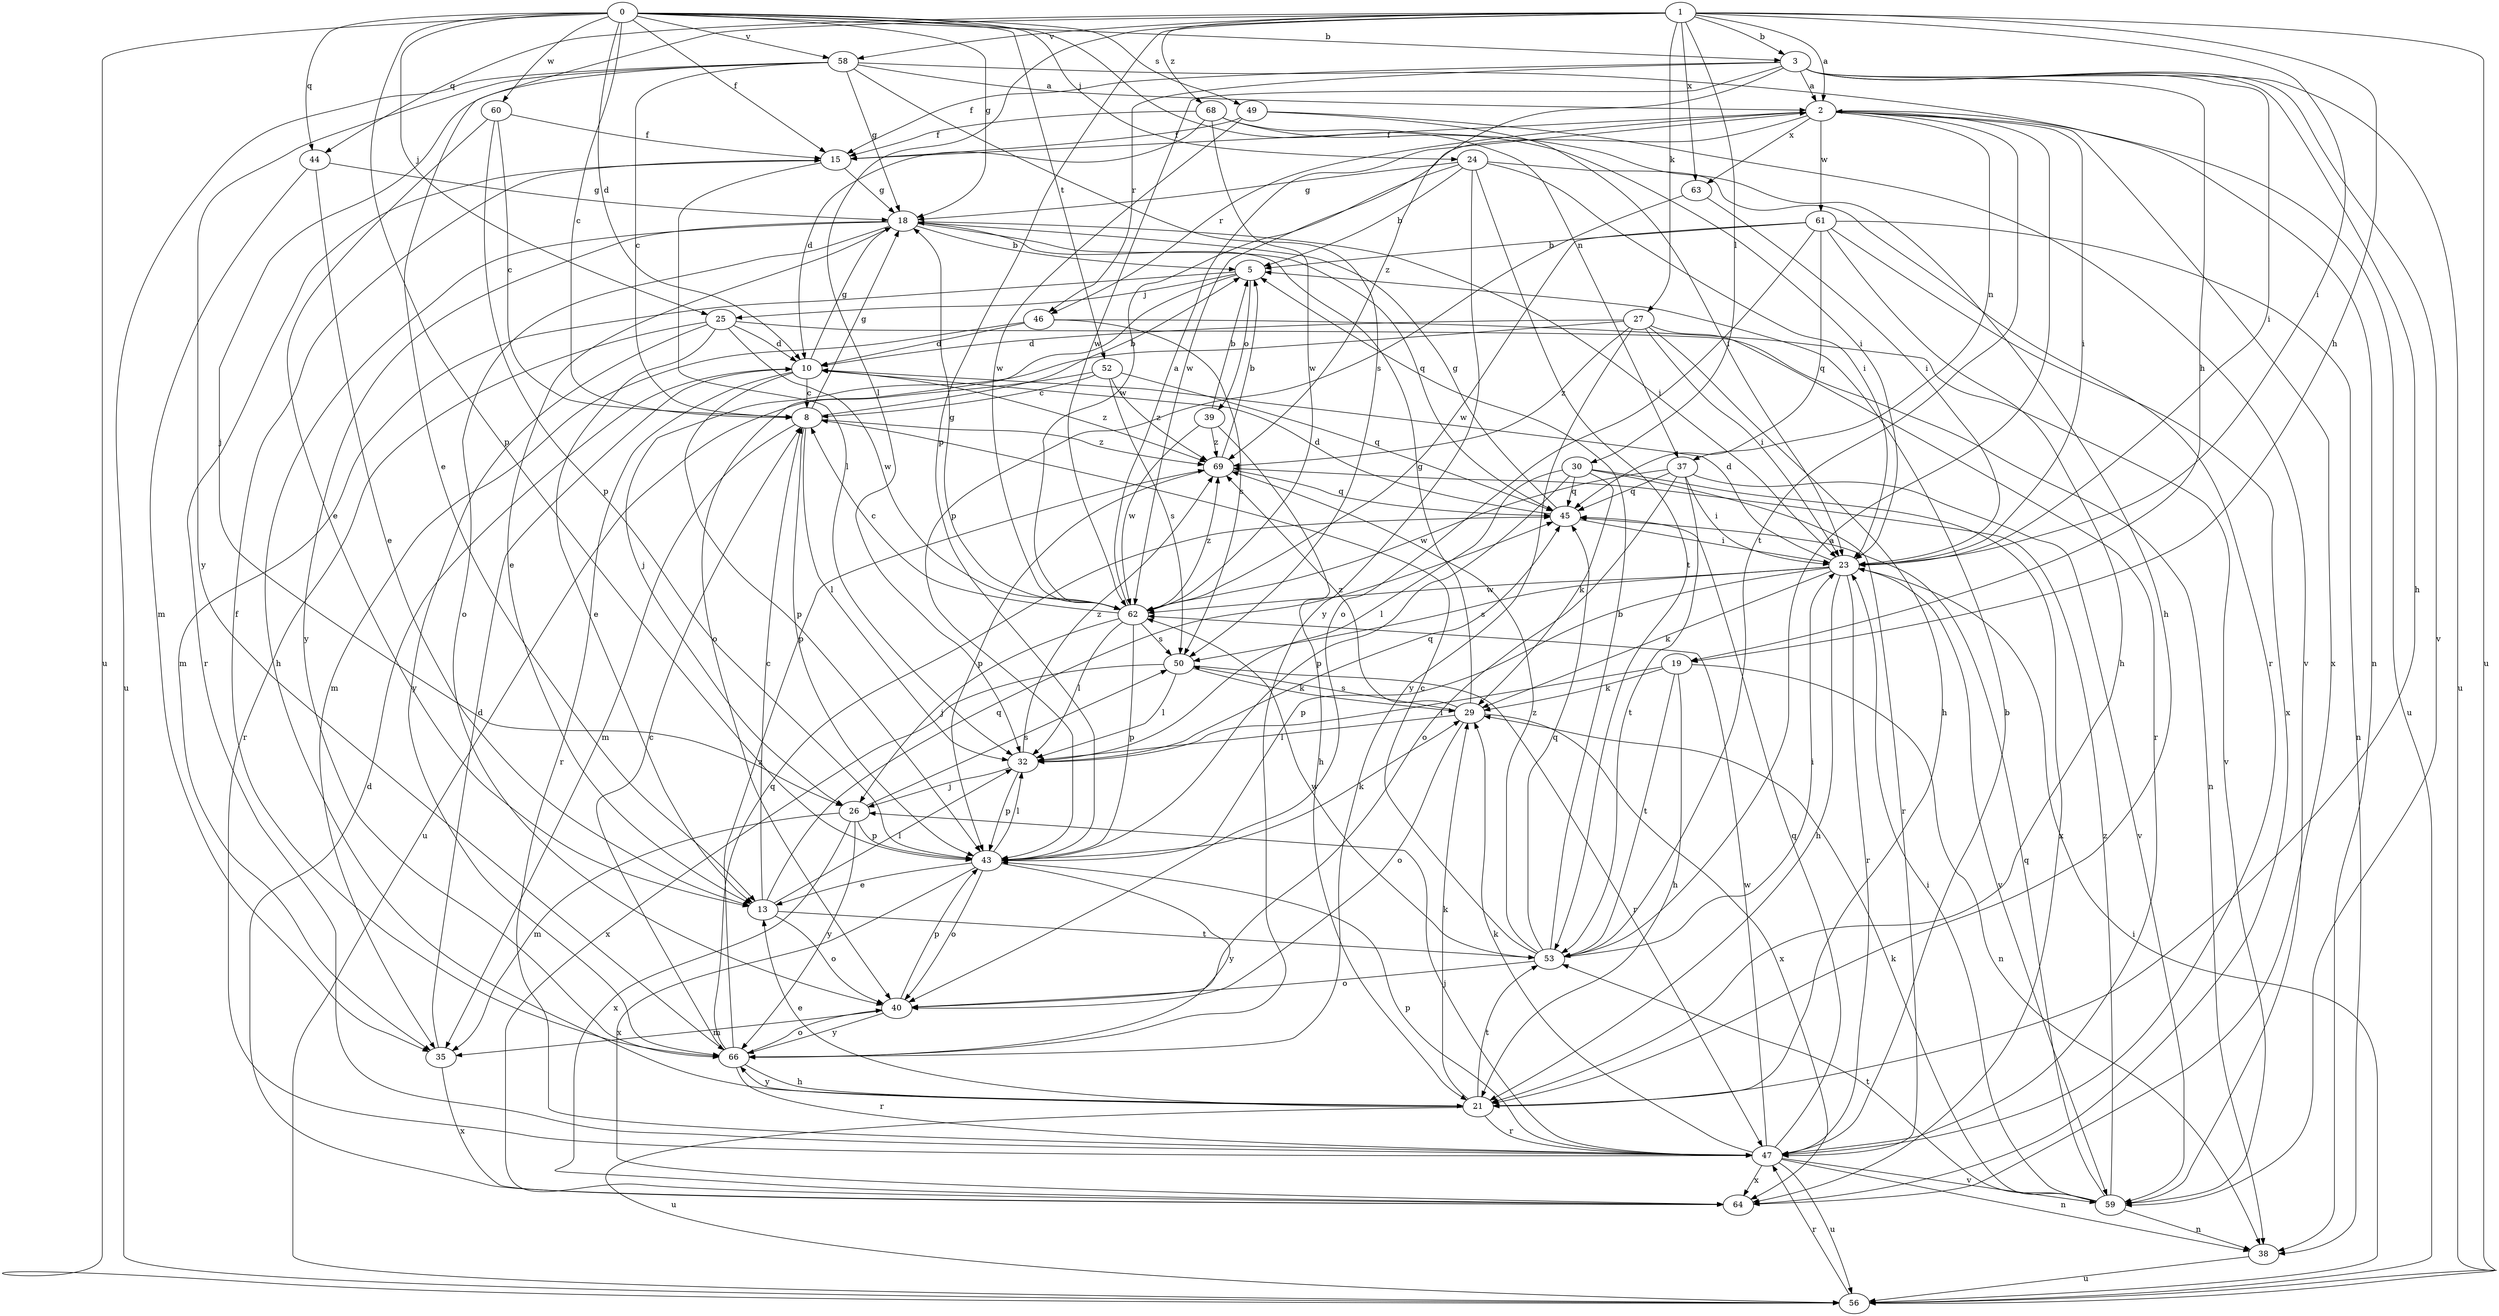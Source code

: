 strict digraph  {
0;
1;
2;
3;
5;
8;
10;
13;
15;
18;
19;
21;
23;
24;
25;
26;
27;
29;
30;
32;
35;
37;
38;
39;
40;
43;
44;
45;
46;
47;
49;
50;
52;
53;
56;
58;
59;
60;
61;
62;
63;
64;
66;
68;
69;
0 -> 3  [label=b];
0 -> 8  [label=c];
0 -> 10  [label=d];
0 -> 15  [label=f];
0 -> 18  [label=g];
0 -> 24  [label=j];
0 -> 25  [label=j];
0 -> 37  [label=n];
0 -> 43  [label=p];
0 -> 44  [label=q];
0 -> 49  [label=s];
0 -> 52  [label=t];
0 -> 56  [label=u];
0 -> 58  [label=v];
0 -> 60  [label=w];
1 -> 2  [label=a];
1 -> 3  [label=b];
1 -> 13  [label=e];
1 -> 19  [label=h];
1 -> 23  [label=i];
1 -> 27  [label=k];
1 -> 30  [label=l];
1 -> 32  [label=l];
1 -> 43  [label=p];
1 -> 44  [label=q];
1 -> 56  [label=u];
1 -> 58  [label=v];
1 -> 63  [label=x];
1 -> 68  [label=z];
2 -> 15  [label=f];
2 -> 23  [label=i];
2 -> 37  [label=n];
2 -> 46  [label=r];
2 -> 53  [label=t];
2 -> 56  [label=u];
2 -> 61  [label=w];
2 -> 62  [label=w];
2 -> 63  [label=x];
2 -> 64  [label=x];
3 -> 2  [label=a];
3 -> 15  [label=f];
3 -> 19  [label=h];
3 -> 21  [label=h];
3 -> 23  [label=i];
3 -> 46  [label=r];
3 -> 56  [label=u];
3 -> 59  [label=v];
3 -> 62  [label=w];
3 -> 69  [label=z];
5 -> 25  [label=j];
5 -> 35  [label=m];
5 -> 39  [label=o];
5 -> 40  [label=o];
8 -> 5  [label=b];
8 -> 18  [label=g];
8 -> 32  [label=l];
8 -> 35  [label=m];
8 -> 43  [label=p];
8 -> 69  [label=z];
10 -> 8  [label=c];
10 -> 18  [label=g];
10 -> 43  [label=p];
10 -> 47  [label=r];
10 -> 69  [label=z];
13 -> 8  [label=c];
13 -> 32  [label=l];
13 -> 40  [label=o];
13 -> 45  [label=q];
13 -> 53  [label=t];
15 -> 18  [label=g];
15 -> 32  [label=l];
15 -> 47  [label=r];
18 -> 5  [label=b];
18 -> 13  [label=e];
18 -> 21  [label=h];
18 -> 23  [label=i];
18 -> 40  [label=o];
18 -> 45  [label=q];
18 -> 66  [label=y];
19 -> 21  [label=h];
19 -> 29  [label=k];
19 -> 32  [label=l];
19 -> 38  [label=n];
19 -> 53  [label=t];
21 -> 13  [label=e];
21 -> 29  [label=k];
21 -> 47  [label=r];
21 -> 53  [label=t];
21 -> 56  [label=u];
21 -> 66  [label=y];
23 -> 10  [label=d];
23 -> 21  [label=h];
23 -> 29  [label=k];
23 -> 43  [label=p];
23 -> 47  [label=r];
23 -> 50  [label=s];
23 -> 59  [label=v];
23 -> 62  [label=w];
24 -> 5  [label=b];
24 -> 18  [label=g];
24 -> 23  [label=i];
24 -> 47  [label=r];
24 -> 53  [label=t];
24 -> 62  [label=w];
24 -> 66  [label=y];
25 -> 10  [label=d];
25 -> 13  [label=e];
25 -> 38  [label=n];
25 -> 47  [label=r];
25 -> 62  [label=w];
25 -> 66  [label=y];
26 -> 35  [label=m];
26 -> 43  [label=p];
26 -> 50  [label=s];
26 -> 64  [label=x];
26 -> 66  [label=y];
27 -> 10  [label=d];
27 -> 21  [label=h];
27 -> 23  [label=i];
27 -> 26  [label=j];
27 -> 47  [label=r];
27 -> 66  [label=y];
27 -> 69  [label=z];
29 -> 18  [label=g];
29 -> 32  [label=l];
29 -> 40  [label=o];
29 -> 50  [label=s];
29 -> 64  [label=x];
29 -> 69  [label=z];
30 -> 29  [label=k];
30 -> 32  [label=l];
30 -> 43  [label=p];
30 -> 45  [label=q];
30 -> 47  [label=r];
30 -> 64  [label=x];
32 -> 26  [label=j];
32 -> 43  [label=p];
32 -> 45  [label=q];
32 -> 69  [label=z];
35 -> 10  [label=d];
35 -> 64  [label=x];
37 -> 23  [label=i];
37 -> 40  [label=o];
37 -> 45  [label=q];
37 -> 53  [label=t];
37 -> 59  [label=v];
37 -> 62  [label=w];
38 -> 56  [label=u];
39 -> 5  [label=b];
39 -> 21  [label=h];
39 -> 62  [label=w];
39 -> 69  [label=z];
40 -> 35  [label=m];
40 -> 43  [label=p];
40 -> 66  [label=y];
43 -> 13  [label=e];
43 -> 29  [label=k];
43 -> 32  [label=l];
43 -> 40  [label=o];
43 -> 64  [label=x];
43 -> 66  [label=y];
44 -> 13  [label=e];
44 -> 18  [label=g];
44 -> 35  [label=m];
45 -> 10  [label=d];
45 -> 18  [label=g];
45 -> 23  [label=i];
46 -> 10  [label=d];
46 -> 35  [label=m];
46 -> 50  [label=s];
46 -> 59  [label=v];
47 -> 5  [label=b];
47 -> 26  [label=j];
47 -> 29  [label=k];
47 -> 38  [label=n];
47 -> 43  [label=p];
47 -> 45  [label=q];
47 -> 56  [label=u];
47 -> 59  [label=v];
47 -> 62  [label=w];
47 -> 64  [label=x];
49 -> 15  [label=f];
49 -> 23  [label=i];
49 -> 59  [label=v];
49 -> 62  [label=w];
50 -> 29  [label=k];
50 -> 32  [label=l];
50 -> 47  [label=r];
50 -> 64  [label=x];
52 -> 8  [label=c];
52 -> 45  [label=q];
52 -> 50  [label=s];
52 -> 56  [label=u];
52 -> 69  [label=z];
53 -> 2  [label=a];
53 -> 5  [label=b];
53 -> 8  [label=c];
53 -> 23  [label=i];
53 -> 40  [label=o];
53 -> 45  [label=q];
53 -> 62  [label=w];
53 -> 69  [label=z];
56 -> 23  [label=i];
56 -> 47  [label=r];
58 -> 2  [label=a];
58 -> 8  [label=c];
58 -> 18  [label=g];
58 -> 26  [label=j];
58 -> 38  [label=n];
58 -> 50  [label=s];
58 -> 56  [label=u];
58 -> 66  [label=y];
59 -> 23  [label=i];
59 -> 29  [label=k];
59 -> 38  [label=n];
59 -> 45  [label=q];
59 -> 53  [label=t];
59 -> 69  [label=z];
60 -> 8  [label=c];
60 -> 13  [label=e];
60 -> 15  [label=f];
60 -> 43  [label=p];
61 -> 5  [label=b];
61 -> 21  [label=h];
61 -> 38  [label=n];
61 -> 40  [label=o];
61 -> 45  [label=q];
61 -> 62  [label=w];
61 -> 64  [label=x];
62 -> 2  [label=a];
62 -> 8  [label=c];
62 -> 18  [label=g];
62 -> 26  [label=j];
62 -> 32  [label=l];
62 -> 43  [label=p];
62 -> 50  [label=s];
62 -> 69  [label=z];
63 -> 23  [label=i];
63 -> 43  [label=p];
64 -> 10  [label=d];
66 -> 8  [label=c];
66 -> 15  [label=f];
66 -> 21  [label=h];
66 -> 40  [label=o];
66 -> 45  [label=q];
66 -> 47  [label=r];
66 -> 69  [label=z];
68 -> 10  [label=d];
68 -> 15  [label=f];
68 -> 21  [label=h];
68 -> 23  [label=i];
68 -> 62  [label=w];
69 -> 5  [label=b];
69 -> 43  [label=p];
69 -> 45  [label=q];
}
